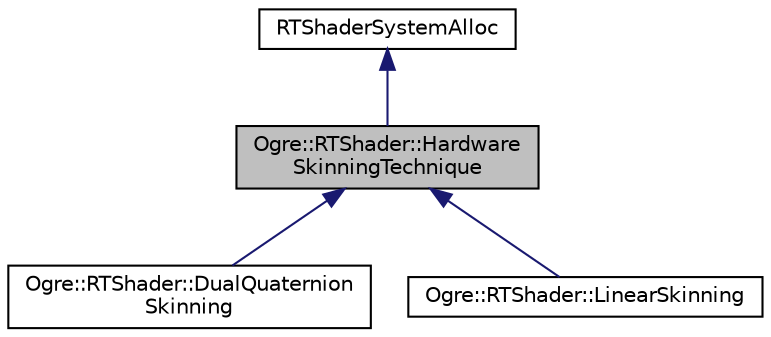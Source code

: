 digraph "Ogre::RTShader::HardwareSkinningTechnique"
{
  bgcolor="transparent";
  edge [fontname="Helvetica",fontsize="10",labelfontname="Helvetica",labelfontsize="10"];
  node [fontname="Helvetica",fontsize="10",shape=record];
  Node0 [label="Ogre::RTShader::Hardware\lSkinningTechnique",height=0.2,width=0.4,color="black", fillcolor="grey75", style="filled", fontcolor="black"];
  Node1 -> Node0 [dir="back",color="midnightblue",fontsize="10",style="solid",fontname="Helvetica"];
  Node1 [label="RTShaderSystemAlloc",height=0.2,width=0.4,color="black",URL="$class_ogre_1_1_allocated_object.html"];
  Node0 -> Node2 [dir="back",color="midnightblue",fontsize="10",style="solid",fontname="Helvetica"];
  Node2 [label="Ogre::RTShader::DualQuaternion\lSkinning",height=0.2,width=0.4,color="black",URL="$class_ogre_1_1_r_t_shader_1_1_dual_quaternion_skinning.html",tooltip="Implement a sub render state which performs dual quaternion hardware skinning. "];
  Node0 -> Node3 [dir="back",color="midnightblue",fontsize="10",style="solid",fontname="Helvetica"];
  Node3 [label="Ogre::RTShader::LinearSkinning",height=0.2,width=0.4,color="black",URL="$class_ogre_1_1_r_t_shader_1_1_linear_skinning.html",tooltip="Implement a sub render state which performs hardware skinning. "];
}
